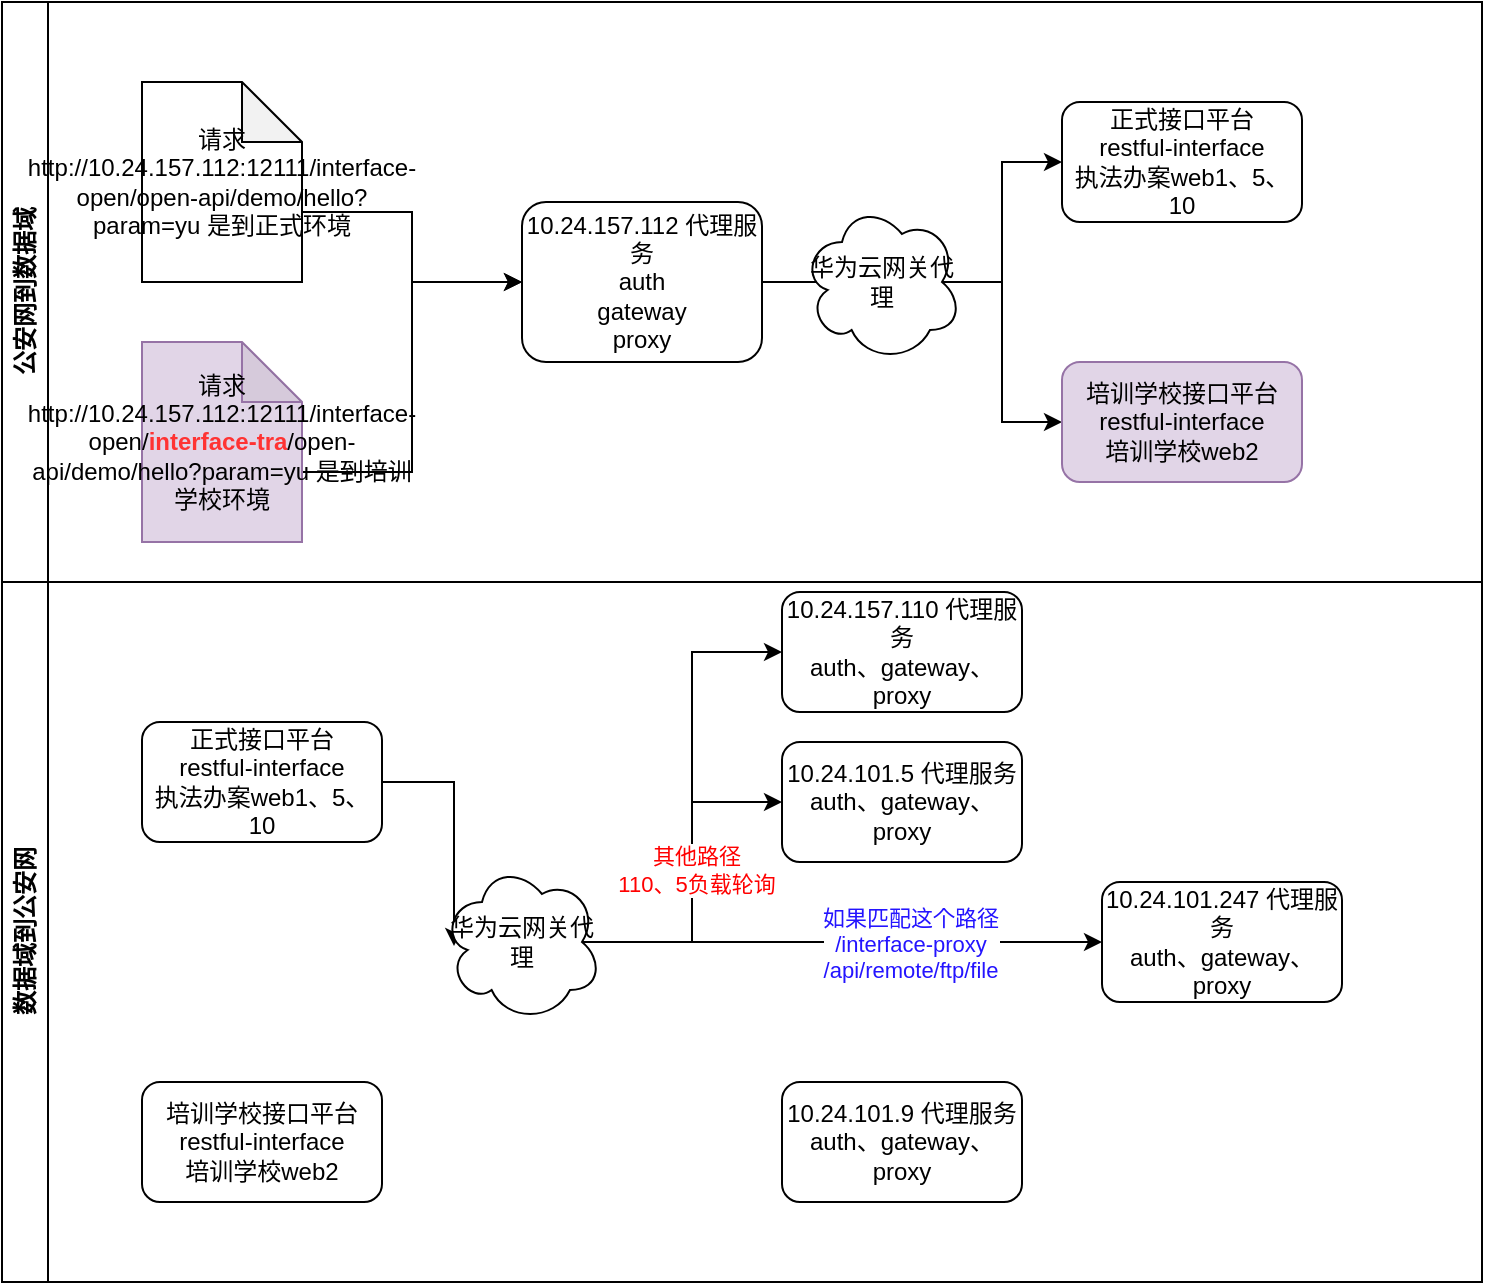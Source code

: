<mxfile version="21.6.1" type="github">
  <diagram name="第 1 页" id="O-Jhzu-0nHvB-84oUUoi">
    <mxGraphModel dx="1195" dy="617" grid="1" gridSize="10" guides="1" tooltips="1" connect="1" arrows="1" fold="1" page="1" pageScale="1" pageWidth="827" pageHeight="1169" math="0" shadow="0">
      <root>
        <mxCell id="0" />
        <mxCell id="1" parent="0" />
        <mxCell id="-wAlXCzDXkSY3gVBRplQ-1" value="公安网到数据域" style="swimlane;horizontal=0;whiteSpace=wrap;html=1;startSize=23;movable=0;resizable=0;rotatable=0;deletable=0;editable=0;locked=1;connectable=0;" vertex="1" parent="1">
          <mxGeometry x="50" y="230" width="740" height="290" as="geometry" />
        </mxCell>
        <mxCell id="-wAlXCzDXkSY3gVBRplQ-9" style="edgeStyle=orthogonalEdgeStyle;rounded=0;orthogonalLoop=1;jettySize=auto;html=1;exitX=1;exitY=0.5;exitDx=0;exitDy=0;entryX=0;entryY=0.5;entryDx=0;entryDy=0;" edge="1" parent="-wAlXCzDXkSY3gVBRplQ-1" source="-wAlXCzDXkSY3gVBRplQ-3" target="-wAlXCzDXkSY3gVBRplQ-4">
          <mxGeometry relative="1" as="geometry">
            <Array as="points">
              <mxPoint x="500" y="140" />
              <mxPoint x="500" y="80" />
            </Array>
          </mxGeometry>
        </mxCell>
        <mxCell id="-wAlXCzDXkSY3gVBRplQ-10" style="edgeStyle=orthogonalEdgeStyle;rounded=0;orthogonalLoop=1;jettySize=auto;html=1;exitX=1;exitY=0.5;exitDx=0;exitDy=0;entryX=0;entryY=0.5;entryDx=0;entryDy=0;" edge="1" parent="-wAlXCzDXkSY3gVBRplQ-1" source="-wAlXCzDXkSY3gVBRplQ-21" target="-wAlXCzDXkSY3gVBRplQ-5">
          <mxGeometry relative="1" as="geometry">
            <Array as="points">
              <mxPoint x="500" y="140" />
              <mxPoint x="500" y="210" />
            </Array>
          </mxGeometry>
        </mxCell>
        <mxCell id="-wAlXCzDXkSY3gVBRplQ-3" value="10.24.157.112 代理服务&lt;br&gt;auth&lt;br&gt;gateway&lt;br&gt;proxy" style="rounded=1;whiteSpace=wrap;html=1;" vertex="1" parent="-wAlXCzDXkSY3gVBRplQ-1">
          <mxGeometry x="260" y="100" width="120" height="80" as="geometry" />
        </mxCell>
        <mxCell id="-wAlXCzDXkSY3gVBRplQ-4" value="正式接口平台&lt;br&gt;restful-interface&lt;br&gt;执法办案web1、5、10" style="rounded=1;whiteSpace=wrap;html=1;" vertex="1" parent="-wAlXCzDXkSY3gVBRplQ-1">
          <mxGeometry x="530" y="50" width="120" height="60" as="geometry" />
        </mxCell>
        <mxCell id="-wAlXCzDXkSY3gVBRplQ-5" value="培训学校接口平台&lt;br&gt;restful-interface&lt;br&gt;培训学校web2" style="rounded=1;whiteSpace=wrap;html=1;strokeColor=#9673a6;fillColor=#e1d5e7;" vertex="1" parent="-wAlXCzDXkSY3gVBRplQ-1">
          <mxGeometry x="530" y="180" width="120" height="60" as="geometry" />
        </mxCell>
        <mxCell id="-wAlXCzDXkSY3gVBRplQ-13" style="edgeStyle=orthogonalEdgeStyle;rounded=0;orthogonalLoop=1;jettySize=auto;html=1;exitX=0;exitY=0;exitDx=80;exitDy=65;exitPerimeter=0;entryX=0;entryY=0.5;entryDx=0;entryDy=0;" edge="1" parent="-wAlXCzDXkSY3gVBRplQ-1" source="-wAlXCzDXkSY3gVBRplQ-11" target="-wAlXCzDXkSY3gVBRplQ-3">
          <mxGeometry relative="1" as="geometry" />
        </mxCell>
        <mxCell id="-wAlXCzDXkSY3gVBRplQ-11" value="请求http://10.24.157.112:12111/interface-open/open-api/demo/hello?param=yu 是到正式环境" style="shape=note;whiteSpace=wrap;html=1;backgroundOutline=1;darkOpacity=0.05;" vertex="1" parent="-wAlXCzDXkSY3gVBRplQ-1">
          <mxGeometry x="70" y="40" width="80" height="100" as="geometry" />
        </mxCell>
        <mxCell id="-wAlXCzDXkSY3gVBRplQ-14" style="edgeStyle=orthogonalEdgeStyle;rounded=0;orthogonalLoop=1;jettySize=auto;html=1;exitX=0;exitY=0;exitDx=80;exitDy=65;exitPerimeter=0;entryX=0;entryY=0.5;entryDx=0;entryDy=0;" edge="1" parent="-wAlXCzDXkSY3gVBRplQ-1" source="-wAlXCzDXkSY3gVBRplQ-12" target="-wAlXCzDXkSY3gVBRplQ-3">
          <mxGeometry relative="1" as="geometry" />
        </mxCell>
        <mxCell id="-wAlXCzDXkSY3gVBRplQ-12" value="请求http://10.24.157.112:12111/interface-open/&lt;b&gt;&lt;font color=&quot;#ff3333&quot;&gt;interface-tra&lt;/font&gt;&lt;/b&gt;/open-api/demo/hello?param=yu 是到培训学校环境" style="shape=note;whiteSpace=wrap;html=1;backgroundOutline=1;darkOpacity=0.05;strokeColor=#9673a6;fillColor=#e1d5e7;" vertex="1" parent="-wAlXCzDXkSY3gVBRplQ-1">
          <mxGeometry x="70" y="170" width="80" height="100" as="geometry" />
        </mxCell>
        <mxCell id="-wAlXCzDXkSY3gVBRplQ-21" value="华为云网关代理" style="ellipse;shape=cloud;whiteSpace=wrap;html=1;" vertex="1" parent="-wAlXCzDXkSY3gVBRplQ-1">
          <mxGeometry x="400" y="100" width="80" height="80" as="geometry" />
        </mxCell>
        <mxCell id="-wAlXCzDXkSY3gVBRplQ-2" value="数据域到公安网" style="swimlane;horizontal=0;whiteSpace=wrap;html=1;startSize=23;" vertex="1" parent="1">
          <mxGeometry x="50" y="520" width="740" height="350" as="geometry" />
        </mxCell>
        <mxCell id="-wAlXCzDXkSY3gVBRplQ-24" style="edgeStyle=orthogonalEdgeStyle;rounded=0;orthogonalLoop=1;jettySize=auto;html=1;exitX=1;exitY=0.5;exitDx=0;exitDy=0;entryX=0.075;entryY=0.525;entryDx=0;entryDy=0;entryPerimeter=0;" edge="1" parent="-wAlXCzDXkSY3gVBRplQ-2" source="-wAlXCzDXkSY3gVBRplQ-15" target="-wAlXCzDXkSY3gVBRplQ-23">
          <mxGeometry relative="1" as="geometry" />
        </mxCell>
        <mxCell id="-wAlXCzDXkSY3gVBRplQ-15" value="正式接口平台&lt;br&gt;restful-interface&lt;br&gt;执法办案web1、5、10" style="rounded=1;whiteSpace=wrap;html=1;" vertex="1" parent="-wAlXCzDXkSY3gVBRplQ-2">
          <mxGeometry x="70" y="70" width="120" height="60" as="geometry" />
        </mxCell>
        <mxCell id="-wAlXCzDXkSY3gVBRplQ-16" value="培训学校接口平台&lt;br&gt;restful-interface&lt;br&gt;培训学校web2" style="rounded=1;whiteSpace=wrap;html=1;" vertex="1" parent="-wAlXCzDXkSY3gVBRplQ-2">
          <mxGeometry x="70" y="250" width="120" height="60" as="geometry" />
        </mxCell>
        <mxCell id="-wAlXCzDXkSY3gVBRplQ-17" value="10.24.157.110 代理服务&lt;br&gt;auth、gateway、proxy" style="rounded=1;whiteSpace=wrap;html=1;" vertex="1" parent="-wAlXCzDXkSY3gVBRplQ-2">
          <mxGeometry x="390" y="5" width="120" height="60" as="geometry" />
        </mxCell>
        <mxCell id="-wAlXCzDXkSY3gVBRplQ-18" value="10.24.101.5 代理服务&lt;br&gt;auth、gateway、proxy" style="rounded=1;whiteSpace=wrap;html=1;" vertex="1" parent="-wAlXCzDXkSY3gVBRplQ-2">
          <mxGeometry x="390" y="80" width="120" height="60" as="geometry" />
        </mxCell>
        <mxCell id="-wAlXCzDXkSY3gVBRplQ-19" value="10.24.101.247 代理服务&lt;br&gt;auth、gateway、proxy" style="rounded=1;whiteSpace=wrap;html=1;" vertex="1" parent="-wAlXCzDXkSY3gVBRplQ-2">
          <mxGeometry x="550" y="150" width="120" height="60" as="geometry" />
        </mxCell>
        <mxCell id="-wAlXCzDXkSY3gVBRplQ-20" value="10.24.101.9 代理服务&lt;br&gt;auth、gateway、proxy" style="rounded=1;whiteSpace=wrap;html=1;" vertex="1" parent="-wAlXCzDXkSY3gVBRplQ-2">
          <mxGeometry x="390" y="250" width="120" height="60" as="geometry" />
        </mxCell>
        <mxCell id="-wAlXCzDXkSY3gVBRplQ-25" style="edgeStyle=orthogonalEdgeStyle;rounded=0;orthogonalLoop=1;jettySize=auto;html=1;exitX=0.875;exitY=0.5;exitDx=0;exitDy=0;exitPerimeter=0;entryX=0;entryY=0.5;entryDx=0;entryDy=0;" edge="1" parent="-wAlXCzDXkSY3gVBRplQ-2" source="-wAlXCzDXkSY3gVBRplQ-23" target="-wAlXCzDXkSY3gVBRplQ-17">
          <mxGeometry relative="1" as="geometry" />
        </mxCell>
        <mxCell id="-wAlXCzDXkSY3gVBRplQ-26" style="edgeStyle=orthogonalEdgeStyle;rounded=0;orthogonalLoop=1;jettySize=auto;html=1;exitX=0.875;exitY=0.5;exitDx=0;exitDy=0;exitPerimeter=0;entryX=0;entryY=0.5;entryDx=0;entryDy=0;" edge="1" parent="-wAlXCzDXkSY3gVBRplQ-2" source="-wAlXCzDXkSY3gVBRplQ-23" target="-wAlXCzDXkSY3gVBRplQ-18">
          <mxGeometry relative="1" as="geometry" />
        </mxCell>
        <mxCell id="-wAlXCzDXkSY3gVBRplQ-29" value="&lt;font color=&quot;#ffffcc&quot;&gt;其他路径&lt;/font&gt;" style="edgeLabel;html=1;align=center;verticalAlign=middle;resizable=0;points=[];" vertex="1" connectable="0" parent="-wAlXCzDXkSY3gVBRplQ-26">
          <mxGeometry x="0.063" relative="1" as="geometry">
            <mxPoint as="offset" />
          </mxGeometry>
        </mxCell>
        <mxCell id="-wAlXCzDXkSY3gVBRplQ-30" value="&lt;font color=&quot;#ff0000&quot;&gt;其他路径&lt;br&gt;110、5负载轮询&lt;br&gt;&lt;/font&gt;" style="edgeLabel;html=1;align=center;verticalAlign=middle;resizable=0;points=[];" vertex="1" connectable="0" parent="-wAlXCzDXkSY3gVBRplQ-26">
          <mxGeometry x="0.072" y="-2" relative="1" as="geometry">
            <mxPoint as="offset" />
          </mxGeometry>
        </mxCell>
        <mxCell id="-wAlXCzDXkSY3gVBRplQ-27" style="edgeStyle=orthogonalEdgeStyle;rounded=0;orthogonalLoop=1;jettySize=auto;html=1;exitX=0.875;exitY=0.5;exitDx=0;exitDy=0;exitPerimeter=0;entryX=0;entryY=0.5;entryDx=0;entryDy=0;" edge="1" parent="-wAlXCzDXkSY3gVBRplQ-2" source="-wAlXCzDXkSY3gVBRplQ-23" target="-wAlXCzDXkSY3gVBRplQ-19">
          <mxGeometry relative="1" as="geometry" />
        </mxCell>
        <mxCell id="-wAlXCzDXkSY3gVBRplQ-28" value="&lt;font color=&quot;#2414ff&quot;&gt;如果匹配这个路径&lt;br&gt;/interface-proxy&lt;br&gt;/api/remote/ftp/file&lt;/font&gt;" style="edgeLabel;html=1;align=center;verticalAlign=middle;resizable=0;points=[];" vertex="1" connectable="0" parent="-wAlXCzDXkSY3gVBRplQ-27">
          <mxGeometry x="0.256" y="-1" relative="1" as="geometry">
            <mxPoint as="offset" />
          </mxGeometry>
        </mxCell>
        <mxCell id="-wAlXCzDXkSY3gVBRplQ-23" value="华为云网关代理" style="ellipse;shape=cloud;whiteSpace=wrap;html=1;" vertex="1" parent="-wAlXCzDXkSY3gVBRplQ-2">
          <mxGeometry x="220" y="140" width="80" height="80" as="geometry" />
        </mxCell>
      </root>
    </mxGraphModel>
  </diagram>
</mxfile>
